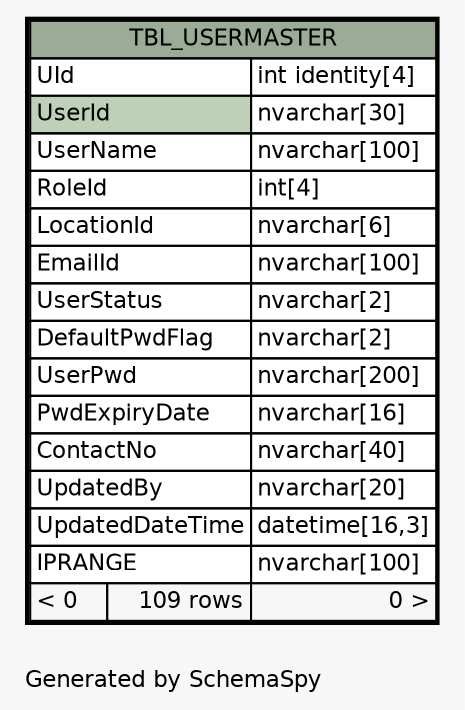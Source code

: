 // dot 2.38.0 on Windows 10 10.0
// SchemaSpy rev 590
digraph "oneDegreeRelationshipsDiagram" {
  graph [
    rankdir="RL"
    bgcolor="#f7f7f7"
    label="\nGenerated by SchemaSpy"
    labeljust="l"
    nodesep="0.18"
    ranksep="0.46"
    fontname="Helvetica"
    fontsize="11"
  ];
  node [
    fontname="Helvetica"
    fontsize="11"
    shape="plaintext"
  ];
  edge [
    arrowsize="0.8"
  ];
  "TBL_USERMASTER" [
    label=<
    <TABLE BORDER="2" CELLBORDER="1" CELLSPACING="0" BGCOLOR="#ffffff">
      <TR><TD COLSPAN="3" BGCOLOR="#9bab96" ALIGN="CENTER">TBL_USERMASTER</TD></TR>
      <TR><TD PORT="UId" COLSPAN="2" ALIGN="LEFT">UId</TD><TD PORT="UId.type" ALIGN="LEFT">int identity[4]</TD></TR>
      <TR><TD PORT="UserId" COLSPAN="2" BGCOLOR="#bed1b8" ALIGN="LEFT">UserId</TD><TD PORT="UserId.type" ALIGN="LEFT">nvarchar[30]</TD></TR>
      <TR><TD PORT="UserName" COLSPAN="2" ALIGN="LEFT">UserName</TD><TD PORT="UserName.type" ALIGN="LEFT">nvarchar[100]</TD></TR>
      <TR><TD PORT="RoleId" COLSPAN="2" ALIGN="LEFT">RoleId</TD><TD PORT="RoleId.type" ALIGN="LEFT">int[4]</TD></TR>
      <TR><TD PORT="LocationId" COLSPAN="2" ALIGN="LEFT">LocationId</TD><TD PORT="LocationId.type" ALIGN="LEFT">nvarchar[6]</TD></TR>
      <TR><TD PORT="EmailId" COLSPAN="2" ALIGN="LEFT">EmailId</TD><TD PORT="EmailId.type" ALIGN="LEFT">nvarchar[100]</TD></TR>
      <TR><TD PORT="UserStatus" COLSPAN="2" ALIGN="LEFT">UserStatus</TD><TD PORT="UserStatus.type" ALIGN="LEFT">nvarchar[2]</TD></TR>
      <TR><TD PORT="DefaultPwdFlag" COLSPAN="2" ALIGN="LEFT">DefaultPwdFlag</TD><TD PORT="DefaultPwdFlag.type" ALIGN="LEFT">nvarchar[2]</TD></TR>
      <TR><TD PORT="UserPwd" COLSPAN="2" ALIGN="LEFT">UserPwd</TD><TD PORT="UserPwd.type" ALIGN="LEFT">nvarchar[200]</TD></TR>
      <TR><TD PORT="PwdExpiryDate" COLSPAN="2" ALIGN="LEFT">PwdExpiryDate</TD><TD PORT="PwdExpiryDate.type" ALIGN="LEFT">nvarchar[16]</TD></TR>
      <TR><TD PORT="ContactNo" COLSPAN="2" ALIGN="LEFT">ContactNo</TD><TD PORT="ContactNo.type" ALIGN="LEFT">nvarchar[40]</TD></TR>
      <TR><TD PORT="UpdatedBy" COLSPAN="2" ALIGN="LEFT">UpdatedBy</TD><TD PORT="UpdatedBy.type" ALIGN="LEFT">nvarchar[20]</TD></TR>
      <TR><TD PORT="UpdatedDateTime" COLSPAN="2" ALIGN="LEFT">UpdatedDateTime</TD><TD PORT="UpdatedDateTime.type" ALIGN="LEFT">datetime[16,3]</TD></TR>
      <TR><TD PORT="IPRANGE" COLSPAN="2" ALIGN="LEFT">IPRANGE</TD><TD PORT="IPRANGE.type" ALIGN="LEFT">nvarchar[100]</TD></TR>
      <TR><TD ALIGN="LEFT" BGCOLOR="#f7f7f7">&lt; 0</TD><TD ALIGN="RIGHT" BGCOLOR="#f7f7f7">109 rows</TD><TD ALIGN="RIGHT" BGCOLOR="#f7f7f7">0 &gt;</TD></TR>
    </TABLE>>
    URL="TBL_USERMASTER.html"
    tooltip="TBL_USERMASTER"
  ];
}
